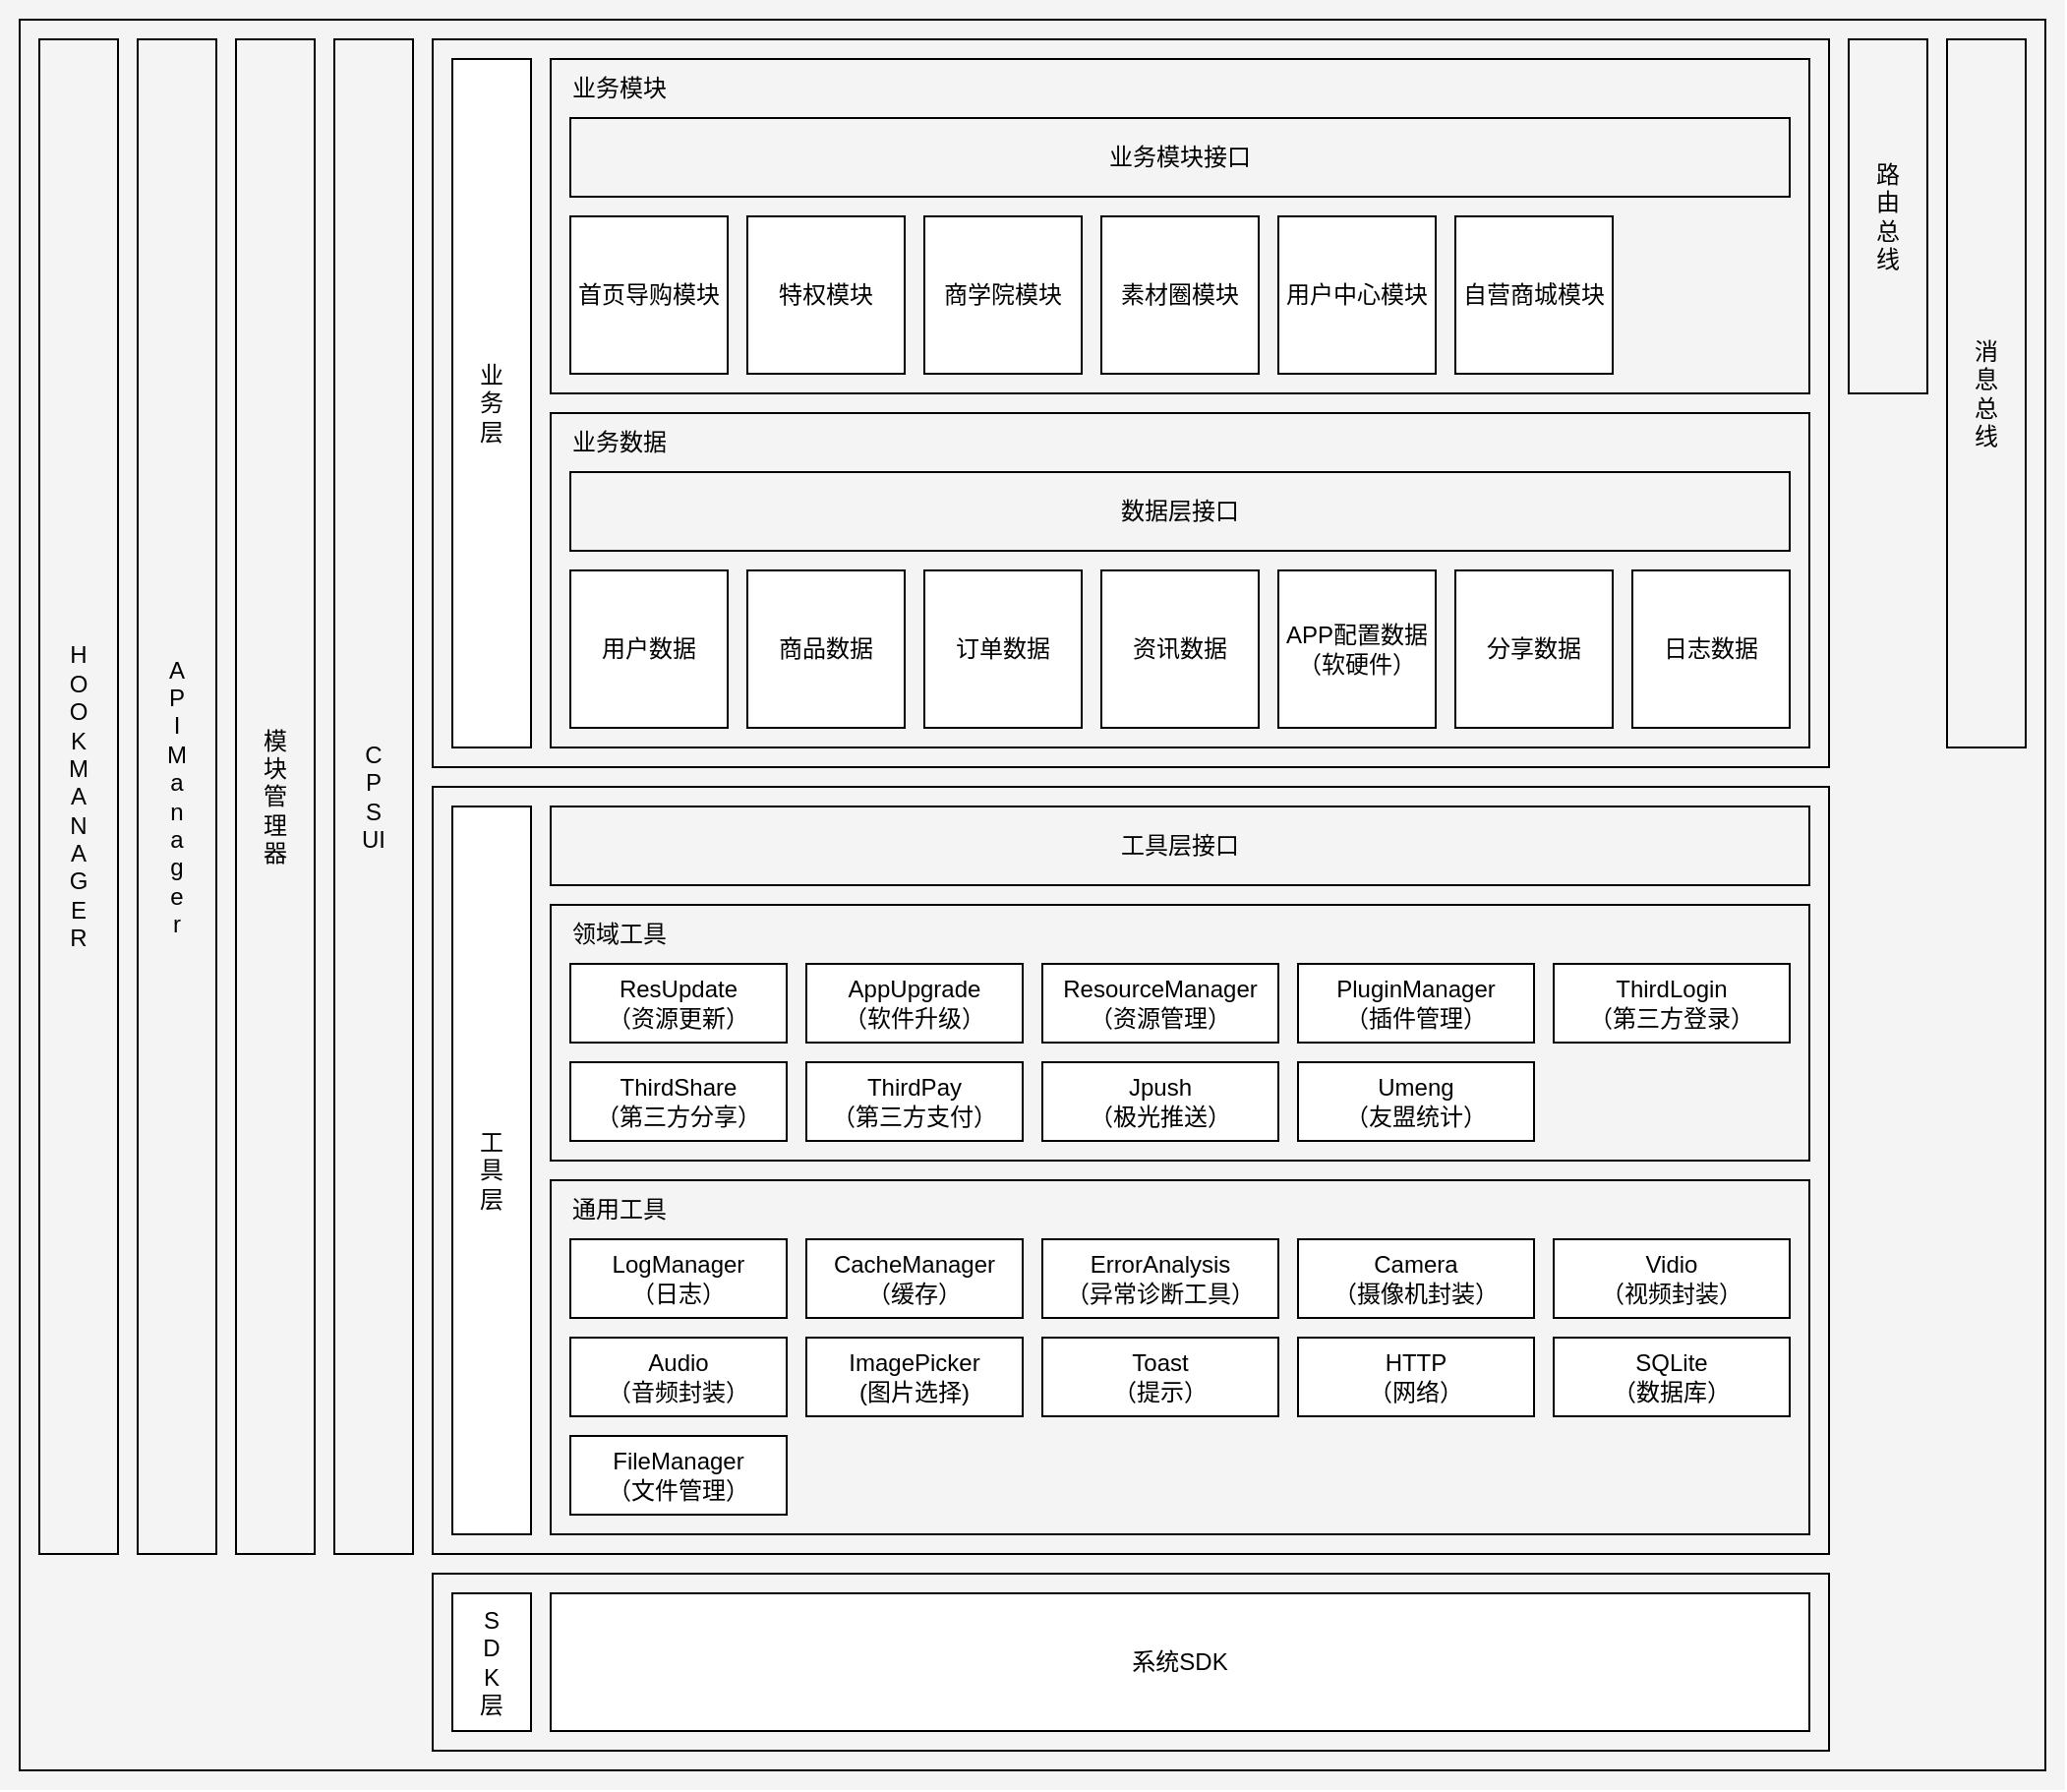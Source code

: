 <mxfile version="14.5.8" type="github">
  <diagram id="NtPqI9kTRExBikKgAwcU" name="Page-1">
    <mxGraphModel dx="1220" dy="687" grid="1" gridSize="10" guides="1" tooltips="1" connect="1" arrows="1" fold="1" page="1" pageScale="1" pageWidth="1200" pageHeight="1600" math="0" shadow="0">
      <root>
        <mxCell id="0" />
        <mxCell id="1" parent="0" />
        <mxCell id="iADVquFSvu7vqTGoxzaM-1" value="" style="rounded=0;whiteSpace=wrap;html=1;fontColor=#333333;strokeColor=none;fillColor=#F4F4F4;" parent="1" vertex="1">
          <mxGeometry x="80" y="80" width="1050" height="910" as="geometry" />
        </mxCell>
        <mxCell id="iADVquFSvu7vqTGoxzaM-2" value="" style="rounded=0;whiteSpace=wrap;html=1;fillColor=none;" parent="1" vertex="1">
          <mxGeometry x="90" y="90" width="1030" height="890" as="geometry" />
        </mxCell>
        <mxCell id="iADVquFSvu7vqTGoxzaM-4" value="" style="rounded=0;whiteSpace=wrap;html=1;fillColor=none;" parent="1" vertex="1">
          <mxGeometry x="300" y="100" width="710" height="370" as="geometry" />
        </mxCell>
        <mxCell id="iADVquFSvu7vqTGoxzaM-5" value="" style="rounded=0;whiteSpace=wrap;html=1;fillColor=none;" parent="1" vertex="1">
          <mxGeometry x="300" y="480" width="710" height="390" as="geometry" />
        </mxCell>
        <mxCell id="iADVquFSvu7vqTGoxzaM-6" value="" style="rounded=0;whiteSpace=wrap;html=1;fillColor=none;" parent="1" vertex="1">
          <mxGeometry x="300" y="880" width="710" height="90" as="geometry" />
        </mxCell>
        <mxCell id="iADVquFSvu7vqTGoxzaM-7" value="&lt;div&gt;路&lt;/div&gt;&lt;div&gt;由&lt;/div&gt;&lt;div&gt;总&lt;/div&gt;&lt;div&gt;线&lt;/div&gt;" style="rounded=0;whiteSpace=wrap;html=1;fillColor=none;" parent="1" vertex="1">
          <mxGeometry x="1020" y="100" width="40" height="180" as="geometry" />
        </mxCell>
        <mxCell id="iADVquFSvu7vqTGoxzaM-8" value="&lt;div&gt;消&lt;/div&gt;&lt;div&gt;息&lt;/div&gt;&lt;div&gt;总&lt;/div&gt;&lt;div&gt;线&lt;/div&gt;" style="rounded=0;whiteSpace=wrap;html=1;fillColor=none;" parent="1" vertex="1">
          <mxGeometry x="1070" y="100" width="40" height="360" as="geometry" />
        </mxCell>
        <mxCell id="iADVquFSvu7vqTGoxzaM-9" value="H&lt;br&gt;O&lt;br&gt;O&lt;br&gt;K&lt;br&gt;M&lt;br&gt;A&lt;br&gt;N&lt;br&gt;A&lt;br&gt;G&lt;br&gt;E&lt;br&gt;R" style="rounded=0;whiteSpace=wrap;html=1;fillColor=none;" parent="1" vertex="1">
          <mxGeometry x="100" y="100" width="40" height="770" as="geometry" />
        </mxCell>
        <mxCell id="iADVquFSvu7vqTGoxzaM-10" value="A&lt;br&gt;P&lt;br&gt;I&lt;br&gt;&lt;div&gt;M&lt;/div&gt;&lt;div&gt;a&lt;/div&gt;n&lt;br&gt;a&lt;br&gt;g&lt;br&gt;e&lt;br&gt;r" style="rounded=0;whiteSpace=wrap;html=1;fillColor=none;" parent="1" vertex="1">
          <mxGeometry x="150" y="100" width="40" height="770" as="geometry" />
        </mxCell>
        <mxCell id="iADVquFSvu7vqTGoxzaM-11" value="&lt;div&gt;模&lt;/div&gt;&lt;div&gt;块&lt;/div&gt;&lt;div&gt;管&lt;/div&gt;&lt;div&gt;理&lt;/div&gt;&lt;div&gt;器&lt;/div&gt;" style="rounded=0;whiteSpace=wrap;html=1;fillColor=none;" parent="1" vertex="1">
          <mxGeometry x="200" y="100" width="40" height="770" as="geometry" />
        </mxCell>
        <mxCell id="iADVquFSvu7vqTGoxzaM-12" value="&lt;div&gt;C&lt;/div&gt;&lt;div&gt;P&lt;/div&gt;&lt;div&gt;S&lt;br&gt;&lt;/div&gt;&lt;div&gt;UI&lt;/div&gt;" style="rounded=0;whiteSpace=wrap;html=1;fillColor=none;" parent="1" vertex="1">
          <mxGeometry x="250" y="100" width="40" height="770" as="geometry" />
        </mxCell>
        <mxCell id="iADVquFSvu7vqTGoxzaM-14" value="&lt;div&gt;业&lt;/div&gt;&lt;div&gt;务&lt;/div&gt;&lt;div&gt;层&lt;/div&gt;" style="rounded=0;whiteSpace=wrap;html=1;" parent="1" vertex="1">
          <mxGeometry x="310" y="110" width="40" height="350" as="geometry" />
        </mxCell>
        <mxCell id="iADVquFSvu7vqTGoxzaM-15" value="&lt;div&gt;工&lt;/div&gt;&lt;div&gt;具&lt;/div&gt;&lt;div&gt;层&lt;/div&gt;" style="rounded=0;whiteSpace=wrap;html=1;" parent="1" vertex="1">
          <mxGeometry x="310" y="490" width="40" height="370" as="geometry" />
        </mxCell>
        <mxCell id="iADVquFSvu7vqTGoxzaM-16" value="&lt;div&gt;S&lt;/div&gt;&lt;div&gt;D&lt;/div&gt;&lt;div&gt;K&lt;/div&gt;&lt;div&gt;层&lt;/div&gt;" style="rounded=0;whiteSpace=wrap;html=1;" parent="1" vertex="1">
          <mxGeometry x="310" y="890" width="40" height="70" as="geometry" />
        </mxCell>
        <mxCell id="iADVquFSvu7vqTGoxzaM-17" value="" style="rounded=0;whiteSpace=wrap;html=1;fillColor=none;" parent="1" vertex="1">
          <mxGeometry x="360" y="110" width="640" height="170" as="geometry" />
        </mxCell>
        <mxCell id="iADVquFSvu7vqTGoxzaM-18" value="" style="rounded=0;whiteSpace=wrap;html=1;fillColor=none;" parent="1" vertex="1">
          <mxGeometry x="360" y="290" width="640" height="170" as="geometry" />
        </mxCell>
        <mxCell id="iADVquFSvu7vqTGoxzaM-20" value="" style="rounded=0;whiteSpace=wrap;html=1;fillColor=none;" parent="1" vertex="1">
          <mxGeometry x="360" y="540" width="640" height="130" as="geometry" />
        </mxCell>
        <mxCell id="iADVquFSvu7vqTGoxzaM-21" value="工具层接口" style="rounded=0;whiteSpace=wrap;html=1;fillColor=none;" parent="1" vertex="1">
          <mxGeometry x="360" y="490" width="640" height="40" as="geometry" />
        </mxCell>
        <mxCell id="iADVquFSvu7vqTGoxzaM-22" value="系统SDK" style="rounded=0;whiteSpace=wrap;html=1;" parent="1" vertex="1">
          <mxGeometry x="360" y="890" width="640" height="70" as="geometry" />
        </mxCell>
        <mxCell id="iADVquFSvu7vqTGoxzaM-24" value="业务模块接口" style="rounded=0;whiteSpace=wrap;html=1;fillColor=none;" parent="1" vertex="1">
          <mxGeometry x="370" y="140" width="620" height="40" as="geometry" />
        </mxCell>
        <mxCell id="iADVquFSvu7vqTGoxzaM-25" value="&lt;div&gt;首页导购模块&lt;/div&gt;" style="rounded=0;whiteSpace=wrap;html=1;strokeColor=#000000;" parent="1" vertex="1">
          <mxGeometry x="370" y="190" width="80" height="80" as="geometry" />
        </mxCell>
        <mxCell id="iADVquFSvu7vqTGoxzaM-26" value="特权模块" style="rounded=0;whiteSpace=wrap;html=1;strokeColor=#000000;" parent="1" vertex="1">
          <mxGeometry x="460" y="190" width="80" height="80" as="geometry" />
        </mxCell>
        <mxCell id="iADVquFSvu7vqTGoxzaM-27" value="商学院模块" style="rounded=0;whiteSpace=wrap;html=1;strokeColor=#000000;" parent="1" vertex="1">
          <mxGeometry x="550" y="190" width="80" height="80" as="geometry" />
        </mxCell>
        <mxCell id="iADVquFSvu7vqTGoxzaM-28" value="素材圈模块" style="rounded=0;whiteSpace=wrap;html=1;strokeColor=#000000;" parent="1" vertex="1">
          <mxGeometry x="640" y="190" width="80" height="80" as="geometry" />
        </mxCell>
        <mxCell id="iADVquFSvu7vqTGoxzaM-29" value="用户中心模块" style="rounded=0;whiteSpace=wrap;html=1;strokeColor=#000000;" parent="1" vertex="1">
          <mxGeometry x="730" y="190" width="80" height="80" as="geometry" />
        </mxCell>
        <mxCell id="iADVquFSvu7vqTGoxzaM-30" value="自营商城模块" style="rounded=0;whiteSpace=wrap;html=1;strokeColor=#000000;" parent="1" vertex="1">
          <mxGeometry x="820" y="190" width="80" height="80" as="geometry" />
        </mxCell>
        <mxCell id="iADVquFSvu7vqTGoxzaM-33" value="业务模块" style="text;html=1;strokeColor=none;fillColor=none;align=center;verticalAlign=middle;whiteSpace=wrap;rounded=0;" parent="1" vertex="1">
          <mxGeometry x="370" y="110" width="50" height="30" as="geometry" />
        </mxCell>
        <mxCell id="iADVquFSvu7vqTGoxzaM-34" value="数据层接口" style="rounded=0;whiteSpace=wrap;html=1;fillColor=none;" parent="1" vertex="1">
          <mxGeometry x="370" y="320" width="620" height="40" as="geometry" />
        </mxCell>
        <mxCell id="iADVquFSvu7vqTGoxzaM-35" value="用户数据" style="rounded=0;whiteSpace=wrap;html=1;strokeColor=#000000;" parent="1" vertex="1">
          <mxGeometry x="370" y="370" width="80" height="80" as="geometry" />
        </mxCell>
        <mxCell id="iADVquFSvu7vqTGoxzaM-36" value="商品数据" style="rounded=0;whiteSpace=wrap;html=1;strokeColor=#000000;" parent="1" vertex="1">
          <mxGeometry x="460" y="370" width="80" height="80" as="geometry" />
        </mxCell>
        <mxCell id="iADVquFSvu7vqTGoxzaM-37" value="订单数据" style="rounded=0;whiteSpace=wrap;html=1;strokeColor=#000000;" parent="1" vertex="1">
          <mxGeometry x="550" y="370" width="80" height="80" as="geometry" />
        </mxCell>
        <mxCell id="iADVquFSvu7vqTGoxzaM-38" value="资讯数据" style="rounded=0;whiteSpace=wrap;html=1;strokeColor=#000000;" parent="1" vertex="1">
          <mxGeometry x="640" y="370" width="80" height="80" as="geometry" />
        </mxCell>
        <mxCell id="iADVquFSvu7vqTGoxzaM-39" value="APP配置数据&lt;br&gt;（软硬件）" style="rounded=0;whiteSpace=wrap;html=1;strokeColor=#000000;" parent="1" vertex="1">
          <mxGeometry x="730" y="370" width="80" height="80" as="geometry" />
        </mxCell>
        <mxCell id="iADVquFSvu7vqTGoxzaM-40" value="分享数据" style="rounded=0;whiteSpace=wrap;html=1;strokeColor=#000000;" parent="1" vertex="1">
          <mxGeometry x="820" y="370" width="80" height="80" as="geometry" />
        </mxCell>
        <mxCell id="iADVquFSvu7vqTGoxzaM-41" value="日志数据" style="rounded=0;whiteSpace=wrap;html=1;strokeColor=#000000;" parent="1" vertex="1">
          <mxGeometry x="910" y="370" width="80" height="80" as="geometry" />
        </mxCell>
        <mxCell id="iADVquFSvu7vqTGoxzaM-42" value="业务数据" style="text;html=1;strokeColor=none;fillColor=none;align=center;verticalAlign=middle;whiteSpace=wrap;rounded=0;" parent="1" vertex="1">
          <mxGeometry x="370" y="290" width="50" height="30" as="geometry" />
        </mxCell>
        <mxCell id="iADVquFSvu7vqTGoxzaM-43" value="领域工具" style="text;html=1;strokeColor=none;fillColor=none;align=center;verticalAlign=middle;whiteSpace=wrap;rounded=0;" parent="1" vertex="1">
          <mxGeometry x="370" y="540" width="50" height="30" as="geometry" />
        </mxCell>
        <mxCell id="iADVquFSvu7vqTGoxzaM-44" value="ResUpdate&lt;br&gt;（资源更新）" style="rounded=0;whiteSpace=wrap;html=1;strokeColor=#000000;" parent="1" vertex="1">
          <mxGeometry x="370" y="570" width="110" height="40" as="geometry" />
        </mxCell>
        <mxCell id="iADVquFSvu7vqTGoxzaM-54" value="AppUpgrade&lt;br&gt;（软件升级）" style="rounded=0;whiteSpace=wrap;html=1;strokeColor=#000000;" parent="1" vertex="1">
          <mxGeometry x="490" y="570" width="110" height="40" as="geometry" />
        </mxCell>
        <mxCell id="iADVquFSvu7vqTGoxzaM-55" value="ResourceManager&lt;br&gt;（资源管理）" style="rounded=0;whiteSpace=wrap;html=1;strokeColor=#000000;" parent="1" vertex="1">
          <mxGeometry x="610" y="570" width="120" height="40" as="geometry" />
        </mxCell>
        <mxCell id="iADVquFSvu7vqTGoxzaM-56" value="PluginManager&lt;br&gt;（插件管理）" style="rounded=0;whiteSpace=wrap;html=1;strokeColor=#000000;" parent="1" vertex="1">
          <mxGeometry x="740" y="570" width="120" height="40" as="geometry" />
        </mxCell>
        <mxCell id="iADVquFSvu7vqTGoxzaM-57" value="ThirdLogin&lt;br&gt;（第三方登录）" style="rounded=0;whiteSpace=wrap;html=1;strokeColor=#000000;" parent="1" vertex="1">
          <mxGeometry x="870" y="570" width="120" height="40" as="geometry" />
        </mxCell>
        <mxCell id="iADVquFSvu7vqTGoxzaM-58" value="ThirdPay&lt;br&gt;（第三方支付）" style="rounded=0;whiteSpace=wrap;html=1;strokeColor=#000000;" parent="1" vertex="1">
          <mxGeometry x="490" y="620" width="110" height="40" as="geometry" />
        </mxCell>
        <mxCell id="iADVquFSvu7vqTGoxzaM-59" value="Jpush&lt;br&gt;（极光推送）" style="rounded=0;whiteSpace=wrap;html=1;strokeColor=#000000;" parent="1" vertex="1">
          <mxGeometry x="610" y="620" width="120" height="40" as="geometry" />
        </mxCell>
        <mxCell id="iADVquFSvu7vqTGoxzaM-60" value="Umeng&lt;br&gt;（友盟统计）" style="rounded=0;whiteSpace=wrap;html=1;strokeColor=#000000;" parent="1" vertex="1">
          <mxGeometry x="740" y="620" width="120" height="40" as="geometry" />
        </mxCell>
        <mxCell id="iADVquFSvu7vqTGoxzaM-63" value="" style="rounded=0;whiteSpace=wrap;html=1;fillColor=none;" parent="1" vertex="1">
          <mxGeometry x="360" y="680" width="640" height="180" as="geometry" />
        </mxCell>
        <mxCell id="iADVquFSvu7vqTGoxzaM-64" value="通用工具" style="text;html=1;strokeColor=none;fillColor=none;align=center;verticalAlign=middle;whiteSpace=wrap;rounded=0;" parent="1" vertex="1">
          <mxGeometry x="370" y="680" width="50" height="30" as="geometry" />
        </mxCell>
        <mxCell id="iADVquFSvu7vqTGoxzaM-65" value="LogManager&lt;br&gt;（日志）" style="rounded=0;whiteSpace=wrap;html=1;strokeColor=#000000;" parent="1" vertex="1">
          <mxGeometry x="370" y="710" width="110" height="40" as="geometry" />
        </mxCell>
        <mxCell id="iADVquFSvu7vqTGoxzaM-66" value="CacheManager&lt;br&gt;（缓存）" style="rounded=0;whiteSpace=wrap;html=1;strokeColor=#000000;" parent="1" vertex="1">
          <mxGeometry x="490" y="710" width="110" height="40" as="geometry" />
        </mxCell>
        <mxCell id="iADVquFSvu7vqTGoxzaM-67" value="ErrorAnalysis&lt;br&gt;（异常诊断工具）" style="rounded=0;whiteSpace=wrap;html=1;strokeColor=#000000;" parent="1" vertex="1">
          <mxGeometry x="610" y="710" width="120" height="40" as="geometry" />
        </mxCell>
        <mxCell id="iADVquFSvu7vqTGoxzaM-68" value="Camera&lt;br&gt;（摄像机封装）" style="rounded=0;whiteSpace=wrap;html=1;strokeColor=#000000;" parent="1" vertex="1">
          <mxGeometry x="740" y="710" width="120" height="40" as="geometry" />
        </mxCell>
        <mxCell id="iADVquFSvu7vqTGoxzaM-69" value="Vidio&lt;br&gt;（视频封装）" style="rounded=0;whiteSpace=wrap;html=1;strokeColor=#000000;" parent="1" vertex="1">
          <mxGeometry x="870" y="710" width="120" height="40" as="geometry" />
        </mxCell>
        <mxCell id="iADVquFSvu7vqTGoxzaM-73" value="HTTP&lt;br&gt;（网络）" style="rounded=0;whiteSpace=wrap;html=1;strokeColor=#000000;" parent="1" vertex="1">
          <mxGeometry x="740" y="760" width="120" height="40" as="geometry" />
        </mxCell>
        <mxCell id="iADVquFSvu7vqTGoxzaM-74" value="SQLite&lt;br&gt;（数据库）" style="rounded=0;whiteSpace=wrap;html=1;strokeColor=#000000;" parent="1" vertex="1">
          <mxGeometry x="870" y="760" width="120" height="40" as="geometry" />
        </mxCell>
        <mxCell id="iADVquFSvu7vqTGoxzaM-75" value="FileManager&lt;br&gt;（文件管理）" style="rounded=0;whiteSpace=wrap;html=1;" parent="1" vertex="1">
          <mxGeometry x="370" y="810" width="110" height="40" as="geometry" />
        </mxCell>
        <mxCell id="tHbu37OB4x_Eq6fYE6Ek-1" value="Audio&lt;br&gt;（音频封装）" style="rounded=0;whiteSpace=wrap;html=1;" parent="1" vertex="1">
          <mxGeometry x="370" y="760" width="110" height="40" as="geometry" />
        </mxCell>
        <mxCell id="tHbu37OB4x_Eq6fYE6Ek-2" value="ImagePicker&lt;br&gt;(图片选择)" style="rounded=0;whiteSpace=wrap;html=1;strokeColor=#000000;" parent="1" vertex="1">
          <mxGeometry x="490" y="760" width="110" height="40" as="geometry" />
        </mxCell>
        <mxCell id="tHbu37OB4x_Eq6fYE6Ek-3" value="&lt;div&gt;Toast&lt;/div&gt;&lt;div&gt;（提示）&lt;br&gt;&lt;/div&gt;" style="rounded=0;whiteSpace=wrap;html=1;strokeColor=#000000;" parent="1" vertex="1">
          <mxGeometry x="610" y="760" width="120" height="40" as="geometry" />
        </mxCell>
        <mxCell id="tHbu37OB4x_Eq6fYE6Ek-4" value="ThirdShare&lt;br&gt;（第三方分享）" style="rounded=0;whiteSpace=wrap;html=1;strokeColor=#000000;" parent="1" vertex="1">
          <mxGeometry x="370" y="620" width="110" height="40" as="geometry" />
        </mxCell>
      </root>
    </mxGraphModel>
  </diagram>
</mxfile>
